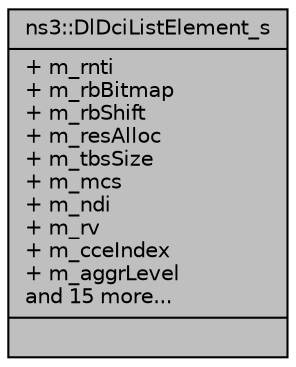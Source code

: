 digraph "ns3::DlDciListElement_s"
{
  edge [fontname="Helvetica",fontsize="10",labelfontname="Helvetica",labelfontsize="10"];
  node [fontname="Helvetica",fontsize="10",shape=record];
  Node1 [label="{ns3::DlDciListElement_s\n|+ m_rnti\l+ m_rbBitmap\l+ m_rbShift\l+ m_resAlloc\l+ m_tbsSize\l+ m_mcs\l+ m_ndi\l+ m_rv\l+ m_cceIndex\l+ m_aggrLevel\land 15 more...\l|}",height=0.2,width=0.4,color="black", fillcolor="grey75", style="filled", fontcolor="black"];
}
